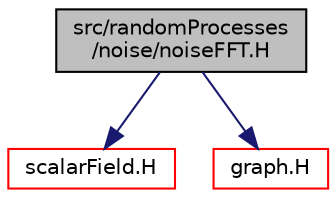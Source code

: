 digraph "src/randomProcesses/noise/noiseFFT.H"
{
  bgcolor="transparent";
  edge [fontname="Helvetica",fontsize="10",labelfontname="Helvetica",labelfontsize="10"];
  node [fontname="Helvetica",fontsize="10",shape=record];
  Node1 [label="src/randomProcesses\l/noise/noiseFFT.H",height=0.2,width=0.4,color="black", fillcolor="grey75", style="filled", fontcolor="black"];
  Node1 -> Node2 [color="midnightblue",fontsize="10",style="solid",fontname="Helvetica"];
  Node2 [label="scalarField.H",height=0.2,width=0.4,color="red",URL="$a08296.html"];
  Node1 -> Node3 [color="midnightblue",fontsize="10",style="solid",fontname="Helvetica"];
  Node3 [label="graph.H",height=0.2,width=0.4,color="red",URL="$a08516.html"];
}
